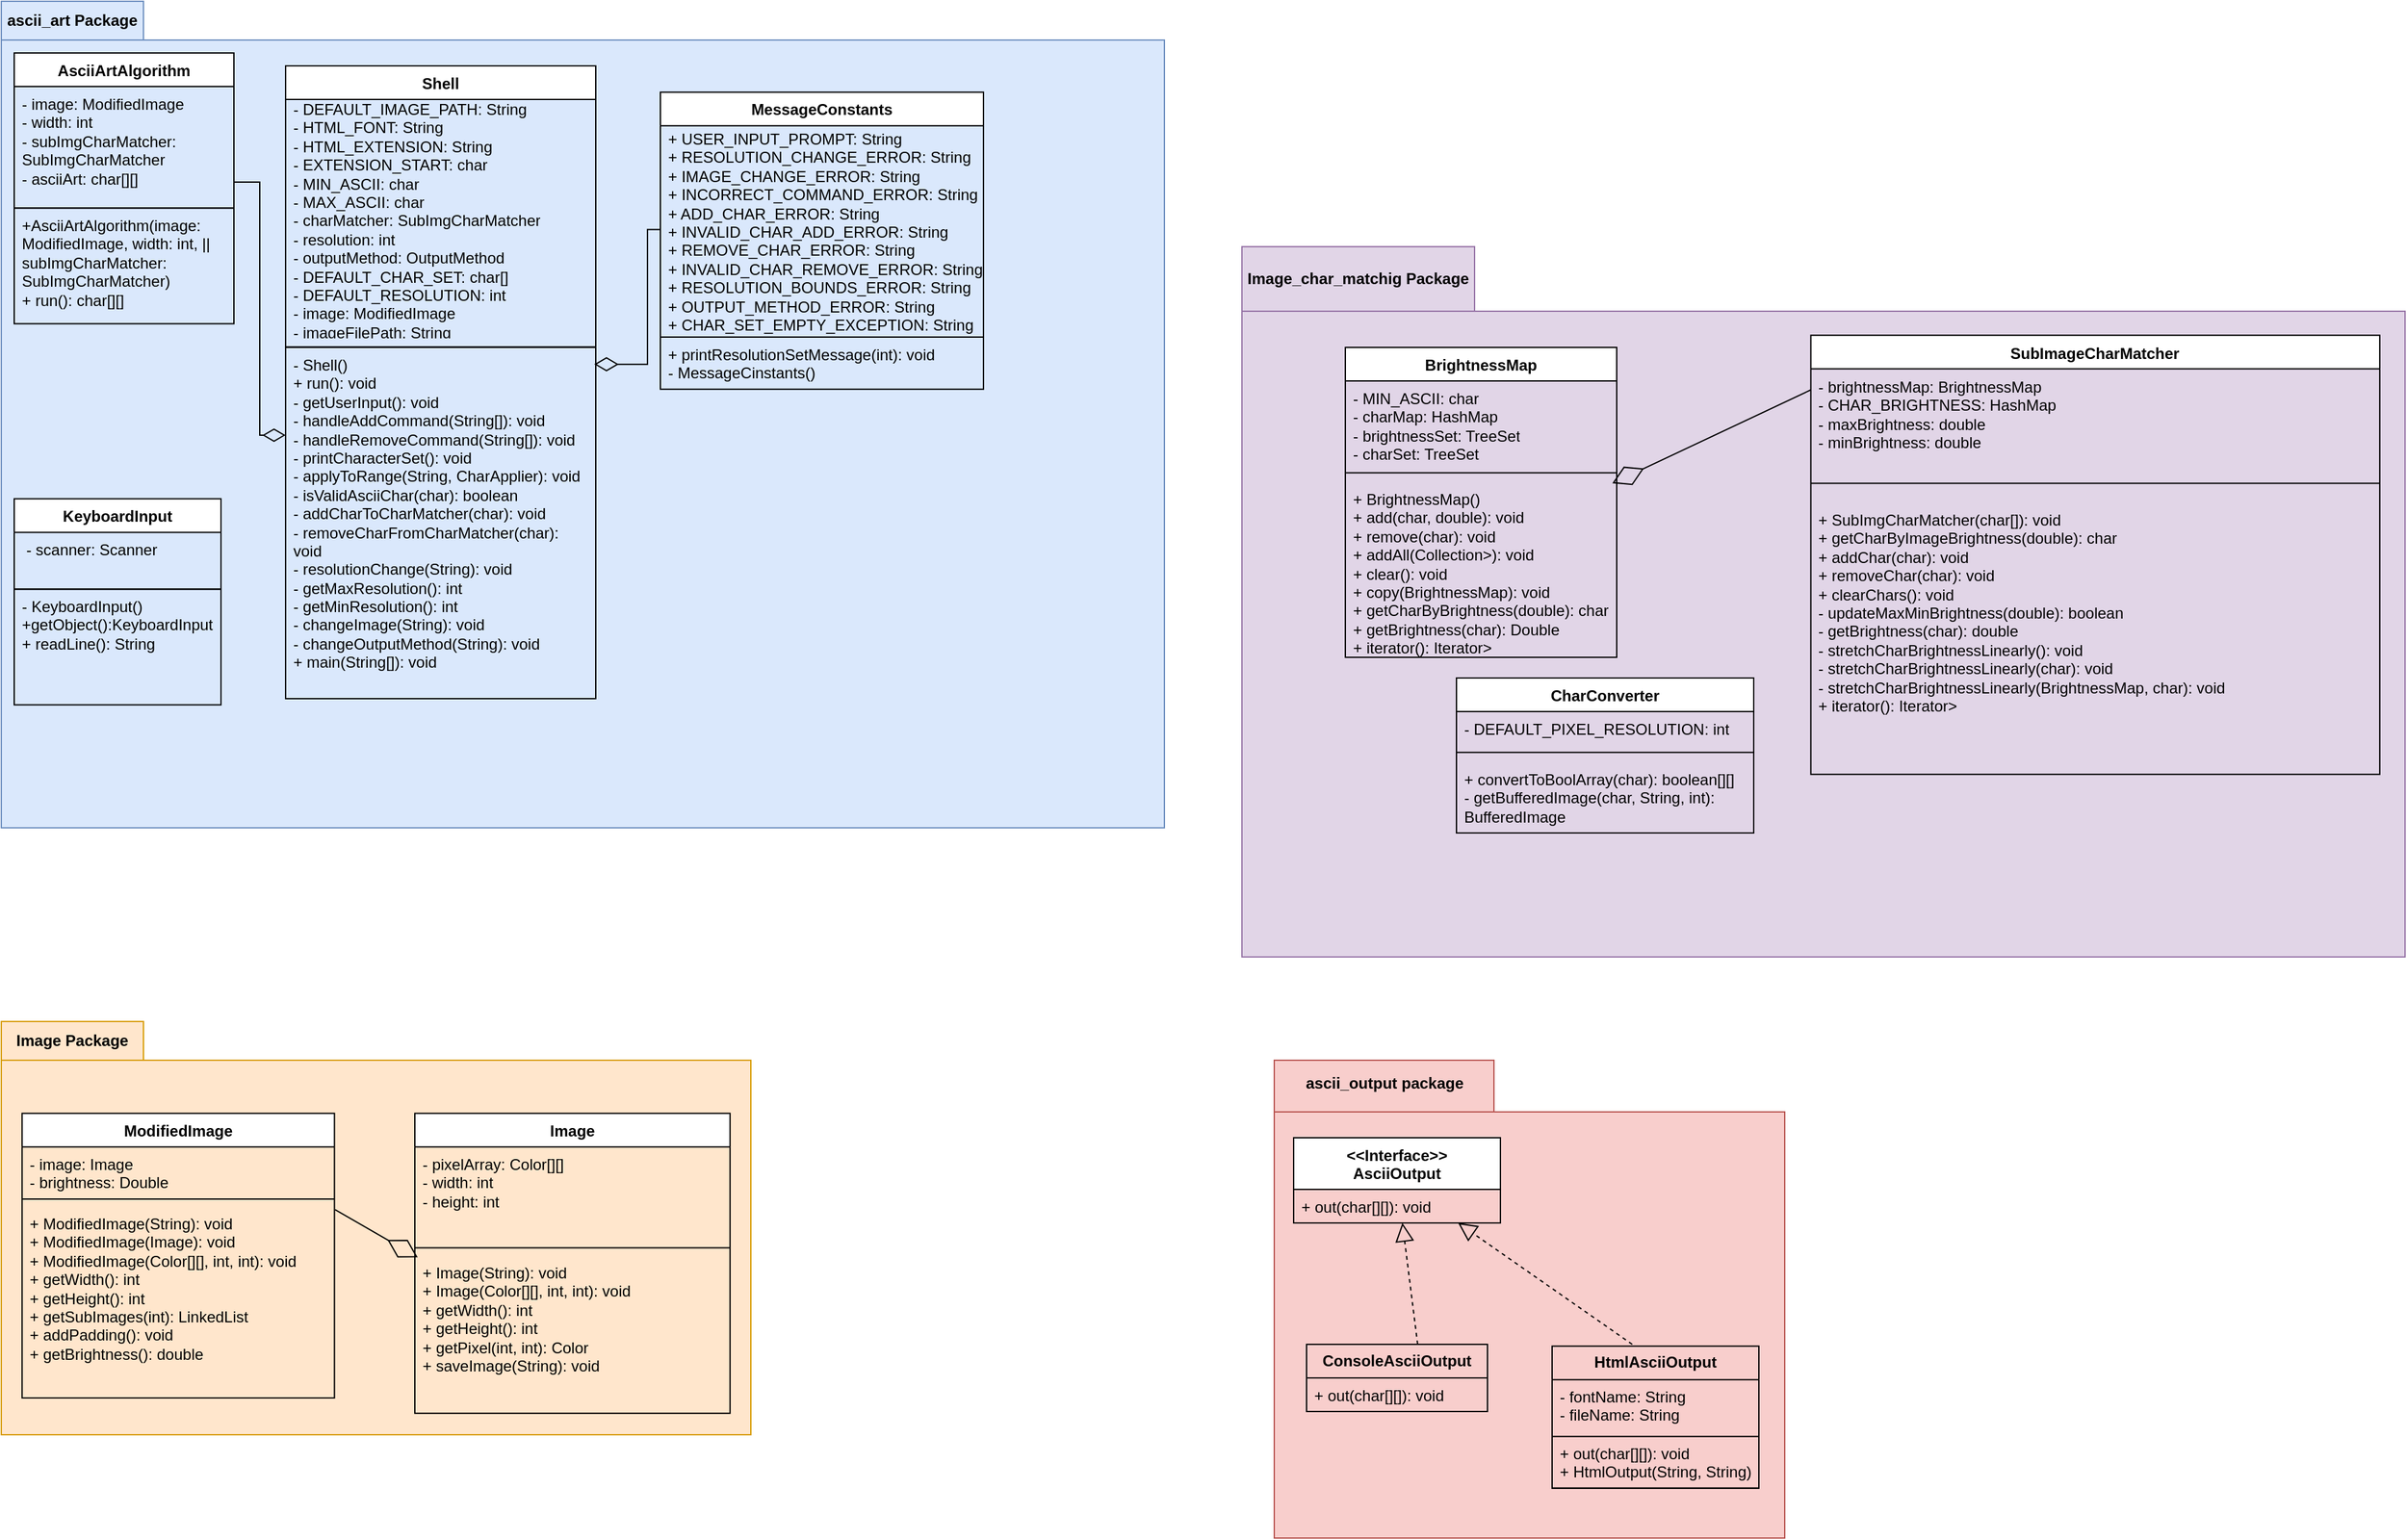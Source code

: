 <mxfile version="24.0.0" type="github">
  <diagram name="‫עמוד-1‬" id="9FOxikn_2bk7BjKEbO-x">
    <mxGraphModel dx="1615" dy="894" grid="1" gridSize="10" guides="1" tooltips="1" connect="1" arrows="1" fold="1" page="1" pageScale="1" pageWidth="827" pageHeight="1169" math="0" shadow="0">
      <root>
        <mxCell id="0" />
        <mxCell id="1" parent="0" />
        <mxCell id="Vb6RsHlkbNNhMtVp6kEj-1" value="ascii_art Package" style="shape=folder;fontStyle=1;tabWidth=110;tabHeight=30;tabPosition=left;html=1;boundedLbl=1;labelInHeader=1;container=1;collapsible=0;whiteSpace=wrap;fillColor=#dae8fc;strokeColor=#6c8ebf;" parent="1" vertex="1">
          <mxGeometry y="10" width="900" height="640" as="geometry" />
        </mxCell>
        <mxCell id="Vb6RsHlkbNNhMtVp6kEj-2" value="" style="html=1;strokeColor=none;resizeWidth=1;resizeHeight=1;fillColor=none;part=1;connectable=0;allowArrows=0;deletable=0;whiteSpace=wrap;" parent="Vb6RsHlkbNNhMtVp6kEj-1" vertex="1">
          <mxGeometry width="839.326" height="408.706" relative="1" as="geometry">
            <mxPoint y="30" as="offset" />
          </mxGeometry>
        </mxCell>
        <mxCell id="xFL0W7bVsGVKbV0ON2sQ-131" value="" style="group" parent="Vb6RsHlkbNNhMtVp6kEj-1" vertex="1" connectable="0">
          <mxGeometry x="10" y="385.2" width="160" height="159.6" as="geometry" />
        </mxCell>
        <mxCell id="xFL0W7bVsGVKbV0ON2sQ-132" value="- KeyboardInput()&lt;br&gt;+getObject():KeyboardInput&amp;nbsp; + readLine(): String&amp;nbsp; &amp;nbsp;&amp;nbsp;" style="rounded=0;whiteSpace=wrap;html=1;align=left;verticalAlign=top;spacingLeft=4;spacingRight=4;fillColor=none;gradientColor=none;" parent="xFL0W7bVsGVKbV0ON2sQ-131" vertex="1">
          <mxGeometry y="70" width="160" height="89.6" as="geometry" />
        </mxCell>
        <mxCell id="xFL0W7bVsGVKbV0ON2sQ-133" value="&lt;span style=&quot;text-align: left;&quot;&gt;KeyboardInput&lt;/span&gt;" style="swimlane;fontStyle=1;align=center;verticalAlign=top;childLayout=stackLayout;horizontal=1;startSize=26;horizontalStack=0;resizeParent=1;resizeParentMax=0;resizeLast=0;collapsible=1;marginBottom=0;whiteSpace=wrap;html=1;" parent="xFL0W7bVsGVKbV0ON2sQ-131" vertex="1">
          <mxGeometry width="160" height="70" as="geometry">
            <mxRectangle x="210" y="300" width="100" height="30" as="alternateBounds" />
          </mxGeometry>
        </mxCell>
        <mxCell id="xFL0W7bVsGVKbV0ON2sQ-134" value="&amp;nbsp;- scanner: Scanner&amp;nbsp;&amp;nbsp;" style="text;strokeColor=none;fillColor=none;align=left;verticalAlign=top;spacingLeft=4;spacingRight=4;overflow=hidden;rotatable=0;points=[[0,0.5],[1,0.5]];portConstraint=eastwest;whiteSpace=wrap;html=1;" parent="xFL0W7bVsGVKbV0ON2sQ-133" vertex="1">
          <mxGeometry y="26" width="160" height="44" as="geometry" />
        </mxCell>
        <mxCell id="xFL0W7bVsGVKbV0ON2sQ-139" value="" style="group" parent="Vb6RsHlkbNNhMtVp6kEj-1" vertex="1" connectable="0">
          <mxGeometry x="220" y="50" width="260" height="490" as="geometry" />
        </mxCell>
        <mxCell id="xFL0W7bVsGVKbV0ON2sQ-135" value="" style="group" parent="xFL0W7bVsGVKbV0ON2sQ-139" vertex="1" connectable="0">
          <mxGeometry width="240" height="380" as="geometry" />
        </mxCell>
        <mxCell id="xFL0W7bVsGVKbV0ON2sQ-136" value="Shell" style="swimlane;fontStyle=1;align=center;verticalAlign=top;childLayout=stackLayout;horizontal=1;startSize=26;horizontalStack=0;resizeParent=1;resizeParentMax=0;resizeLast=0;collapsible=1;marginBottom=0;whiteSpace=wrap;html=1;container=0;" parent="xFL0W7bVsGVKbV0ON2sQ-135" vertex="1">
          <mxGeometry width="240.0" height="217.619" as="geometry">
            <mxRectangle x="210" y="300" width="100" height="30" as="alternateBounds" />
          </mxGeometry>
        </mxCell>
        <mxCell id="xFL0W7bVsGVKbV0ON2sQ-137" value=" - DEFAULT_IMAGE_PATH: String                                   &#xa; - HTML_FONT: String                                             &#xa; - HTML_EXTENSION: String                                        &#xa; - EXTENSION_START: char                                         &#xa; - MIN_ASCII: char                                               &#xa; - MAX_ASCII: char                                               &#xa; - charMatcher: SubImgCharMatcher                                &#xa; - resolution: int                                               &#xa; - outputMethod: OutputMethod                                    &#xa; - DEFAULT_CHAR_SET: char[]                                      &#xa; - DEFAULT_RESOLUTION: int                                       &#xa; - image: ModifiedImage                                          &#xa; - imageFilePath: String                                          &#xa;                         " style="text;strokeColor=none;fillColor=none;align=left;verticalAlign=top;spacingLeft=4;spacingRight=4;overflow=hidden;rotatable=0;points=[[0,0.5],[1,0.5]];portConstraint=eastwest;whiteSpace=wrap;html=1;" parent="xFL0W7bVsGVKbV0ON2sQ-139" vertex="1">
          <mxGeometry y="20" width="260" height="188.45" as="geometry" />
        </mxCell>
        <mxCell id="xFL0W7bVsGVKbV0ON2sQ-138" value="- Shell()                                                      &lt;br&gt; + run(): void                                                  &lt;br&gt; - getUserInput(): void                                          &lt;br&gt; - handleAddCommand(String[]): void                              &lt;br&gt; - handleRemoveCommand(String[]): void                           &lt;br&gt; - printCharacterSet(): void                                    &lt;br&gt; - applyToRange(String, CharApplier): void&lt;br&gt; - isValidAsciiChar(char): boolean                               &lt;br&gt; - addCharToCharMatcher(char): void                              &lt;br&gt; - removeCharFromCharMatcher(char): void                         &lt;br&gt; - resolutionChange(String): void                                &lt;br&gt; - getMaxResolution(): int                                       &lt;br&gt; - getMinResolution(): int                                       &lt;br&gt; - changeImage(String): void                                     &lt;br&gt; - changeOutputMethod(String): void &lt;br&gt; + main(String[]): void  " style="rounded=0;whiteSpace=wrap;html=1;align=left;verticalAlign=top;spacingLeft=4;spacingRight=4;fillColor=none;gradientColor=none;container=0;" parent="xFL0W7bVsGVKbV0ON2sQ-139" vertex="1">
          <mxGeometry y="218" width="240" height="272" as="geometry" />
        </mxCell>
        <mxCell id="xFL0W7bVsGVKbV0ON2sQ-141" value="" style="group" parent="Vb6RsHlkbNNhMtVp6kEj-1" vertex="1" connectable="0">
          <mxGeometry x="510" y="70.38" width="300" height="230" as="geometry" />
        </mxCell>
        <mxCell id="xFL0W7bVsGVKbV0ON2sQ-126" value=" + printResolutionSetMessage(int): void                         &lt;br&gt;- MessageCinstants()" style="rounded=0;whiteSpace=wrap;html=1;align=left;verticalAlign=top;spacingLeft=4;spacingRight=4;fillColor=none;gradientColor=none;" parent="xFL0W7bVsGVKbV0ON2sQ-141" vertex="1">
          <mxGeometry y="189.62" width="250" height="40.38" as="geometry" />
        </mxCell>
        <mxCell id="xFL0W7bVsGVKbV0ON2sQ-140" value="" style="group" parent="xFL0W7bVsGVKbV0ON2sQ-141" vertex="1" connectable="0">
          <mxGeometry width="300" height="211.07" as="geometry" />
        </mxCell>
        <mxCell id="xFL0W7bVsGVKbV0ON2sQ-124" value="MessageConstants" style="swimlane;fontStyle=1;align=center;verticalAlign=top;childLayout=stackLayout;horizontal=1;startSize=26;horizontalStack=0;resizeParent=1;resizeParentMax=0;resizeLast=0;collapsible=1;marginBottom=0;whiteSpace=wrap;html=1;container=0;" parent="xFL0W7bVsGVKbV0ON2sQ-140" vertex="1">
          <mxGeometry width="250" height="189.62" as="geometry">
            <mxRectangle x="210" y="300" width="100" height="30" as="alternateBounds" />
          </mxGeometry>
        </mxCell>
        <mxCell id="xFL0W7bVsGVKbV0ON2sQ-125" value=" + USER_INPUT_PROMPT: String                                    &#xa; + RESOLUTION_CHANGE_ERROR: String                              &#xa; + IMAGE_CHANGE_ERROR: String                                   &#xa; + INCORRECT_COMMAND_ERROR: String                              &#xa; + ADD_CHAR_ERROR: String                                       &#xa; + INVALID_CHAR_ADD_ERROR: String                               &#xa; + REMOVE_CHAR_ERROR: String                                    &#xa; + INVALID_CHAR_REMOVE_ERROR: String                            &#xa; + RESOLUTION_BOUNDS_ERROR: String                              &#xa; + OUTPUT_METHOD_ERROR: String                                  &#xa; + CHAR_SET_EMPTY_EXCEPTION: String &#xa;                         " style="text;strokeColor=none;fillColor=none;align=left;verticalAlign=top;spacingLeft=4;spacingRight=4;overflow=hidden;rotatable=0;points=[[0,0.5],[1,0.5]];portConstraint=eastwest;whiteSpace=wrap;html=1;" parent="xFL0W7bVsGVKbV0ON2sQ-140" vertex="1">
          <mxGeometry y="22.62" width="300" height="167.38" as="geometry" />
        </mxCell>
        <mxCell id="IPb3zjva4fTOaODKoA8U-1" style="edgeStyle=orthogonalEdgeStyle;rounded=0;orthogonalLoop=1;jettySize=auto;html=1;exitX=0;exitY=0.5;exitDx=0;exitDy=0;entryX=0.995;entryY=0.048;entryDx=0;entryDy=0;entryPerimeter=0;endArrow=diamondThin;endFill=0;endSize=16;" edge="1" parent="Vb6RsHlkbNNhMtVp6kEj-1" source="xFL0W7bVsGVKbV0ON2sQ-125" target="xFL0W7bVsGVKbV0ON2sQ-138">
          <mxGeometry relative="1" as="geometry">
            <Array as="points">
              <mxPoint x="500" y="177" />
              <mxPoint x="500" y="281" />
            </Array>
          </mxGeometry>
        </mxCell>
        <mxCell id="xFL0W7bVsGVKbV0ON2sQ-22" value="Image Package" style="shape=folder;fontStyle=1;tabWidth=110;tabHeight=30;tabPosition=left;html=1;boundedLbl=1;labelInHeader=1;container=1;collapsible=0;whiteSpace=wrap;fillColor=#ffe6cc;strokeColor=#d79b00;" parent="1" vertex="1">
          <mxGeometry y="800" width="580" height="320" as="geometry" />
        </mxCell>
        <mxCell id="xFL0W7bVsGVKbV0ON2sQ-23" value="" style="html=1;strokeColor=none;resizeWidth=1;resizeHeight=1;fillColor=none;part=1;connectable=0;allowArrows=0;deletable=0;whiteSpace=wrap;" parent="xFL0W7bVsGVKbV0ON2sQ-22" vertex="1">
          <mxGeometry width="561.875" height="207.407" relative="1" as="geometry">
            <mxPoint y="30" as="offset" />
          </mxGeometry>
        </mxCell>
        <mxCell id="xFL0W7bVsGVKbV0ON2sQ-24" value="ModifiedImage" style="swimlane;fontStyle=1;align=center;verticalAlign=top;childLayout=stackLayout;horizontal=1;startSize=26;horizontalStack=0;resizeParent=1;resizeParentMax=0;resizeLast=0;collapsible=1;marginBottom=0;whiteSpace=wrap;html=1;" parent="xFL0W7bVsGVKbV0ON2sQ-22" vertex="1">
          <mxGeometry x="16.116" y="71.111" width="241.674" height="220.366" as="geometry">
            <mxRectangle x="210" y="300" width="100" height="30" as="alternateBounds" />
          </mxGeometry>
        </mxCell>
        <mxCell id="xFL0W7bVsGVKbV0ON2sQ-25" value="- image: Image                                                        &#xa; - brightness: Double  " style="text;strokeColor=none;fillColor=none;align=left;verticalAlign=top;spacingLeft=4;spacingRight=4;overflow=hidden;rotatable=0;points=[[0,0.5],[1,0.5]];portConstraint=eastwest;whiteSpace=wrap;html=1;" parent="xFL0W7bVsGVKbV0ON2sQ-24" vertex="1">
          <mxGeometry y="26" width="241.674" height="35.017" as="geometry" />
        </mxCell>
        <mxCell id="xFL0W7bVsGVKbV0ON2sQ-26" value="" style="line;strokeWidth=1;fillColor=none;align=left;verticalAlign=middle;spacingTop=-1;spacingLeft=3;spacingRight=3;rotatable=0;labelPosition=right;points=[];portConstraint=eastwest;strokeColor=inherit;" parent="xFL0W7bVsGVKbV0ON2sQ-24" vertex="1">
          <mxGeometry y="61.017" width="241.674" height="10.774" as="geometry" />
        </mxCell>
        <mxCell id="xFL0W7bVsGVKbV0ON2sQ-27" value="+ ModifiedImage(String): void                                         &#xa; + ModifiedImage(Image): void                                          &#xa; + ModifiedImage(Color[][], int, int): void                             &#xa; + getWidth(): int                                                     &#xa; + getHeight(): int                                                    &#xa; + getSubImages(int): LinkedList&lt;ModifiedImage&gt;                         &#xa; + addPadding(): void                                                   &#xa; + getBrightness(): double      " style="text;strokeColor=none;fillColor=none;align=left;verticalAlign=top;spacingLeft=4;spacingRight=4;overflow=hidden;rotatable=0;points=[[0,0.5],[1,0.5]];portConstraint=eastwest;whiteSpace=wrap;html=1;" parent="xFL0W7bVsGVKbV0ON2sQ-24" vertex="1">
          <mxGeometry y="71.791" width="241.674" height="148.575" as="geometry" />
        </mxCell>
        <mxCell id="xFL0W7bVsGVKbV0ON2sQ-28" value="Image" style="swimlane;fontStyle=1;align=center;verticalAlign=top;childLayout=stackLayout;horizontal=1;startSize=26;horizontalStack=0;resizeParent=1;resizeParentMax=0;resizeLast=0;collapsible=1;marginBottom=0;whiteSpace=wrap;html=1;" parent="xFL0W7bVsGVKbV0ON2sQ-22" vertex="1">
          <mxGeometry x="320" y="71.11" width="243.89" height="232.228" as="geometry" />
        </mxCell>
        <mxCell id="xFL0W7bVsGVKbV0ON2sQ-29" value="- pixelArray: Color[][]&lt;br&gt;- width: int&lt;br&gt;- height: int" style="text;strokeColor=none;fillColor=none;align=left;verticalAlign=top;spacingLeft=4;spacingRight=4;overflow=hidden;rotatable=0;points=[[0,0.5],[1,0.5]];portConstraint=eastwest;whiteSpace=wrap;html=1;" parent="xFL0W7bVsGVKbV0ON2sQ-28" vertex="1">
          <mxGeometry y="26" width="243.89" height="72.727" as="geometry" />
        </mxCell>
        <mxCell id="xFL0W7bVsGVKbV0ON2sQ-30" value="" style="line;strokeWidth=1;fillColor=none;align=left;verticalAlign=middle;spacingTop=-1;spacingLeft=3;spacingRight=3;rotatable=0;labelPosition=right;points=[];portConstraint=eastwest;strokeColor=inherit;" parent="xFL0W7bVsGVKbV0ON2sQ-28" vertex="1">
          <mxGeometry y="98.727" width="243.89" height="10.774" as="geometry" />
        </mxCell>
        <mxCell id="xFL0W7bVsGVKbV0ON2sQ-31" value="+ Image(String): void                                                 &#xa; + Image(Color[][], int, int): void                                    &#xa; + getWidth(): int                                                     &#xa; + getHeight(): int                                                    &#xa; + getPixel(int, int): Color                                          &#xa; + saveImage(String): void      " style="text;strokeColor=none;fillColor=none;align=left;verticalAlign=top;spacingLeft=4;spacingRight=4;overflow=hidden;rotatable=0;points=[[0,0.5],[1,0.5]];portConstraint=eastwest;whiteSpace=wrap;html=1;" parent="xFL0W7bVsGVKbV0ON2sQ-28" vertex="1">
          <mxGeometry y="109.502" width="243.89" height="122.726" as="geometry" />
        </mxCell>
        <mxCell id="F8fBrZpSHnKWf6rNtkaV-7" value="" style="endArrow=diamondThin;endFill=0;endSize=24;html=1;rounded=0;exitX=1.002;exitY=0.019;exitDx=0;exitDy=0;exitPerimeter=0;entryX=0.009;entryY=0.016;entryDx=0;entryDy=0;entryPerimeter=0;" parent="xFL0W7bVsGVKbV0ON2sQ-22" source="xFL0W7bVsGVKbV0ON2sQ-27" target="xFL0W7bVsGVKbV0ON2sQ-31" edge="1">
          <mxGeometry width="160" relative="1" as="geometry">
            <mxPoint x="170" y="50" as="sourcePoint" />
            <mxPoint x="330" y="50" as="targetPoint" />
          </mxGeometry>
        </mxCell>
        <mxCell id="xFL0W7bVsGVKbV0ON2sQ-42" value="Image_char_matchig Package" style="shape=folder;fontStyle=1;tabWidth=180;tabHeight=50;tabPosition=left;html=1;boundedLbl=1;labelInHeader=1;container=1;collapsible=0;whiteSpace=wrap;fillColor=#e1d5e7;strokeColor=#9673a6;" parent="1" vertex="1">
          <mxGeometry x="960" y="200" width="900" height="550" as="geometry" />
        </mxCell>
        <mxCell id="xFL0W7bVsGVKbV0ON2sQ-43" value="" style="html=1;strokeColor=none;resizeWidth=1;resizeHeight=1;fillColor=none;part=1;connectable=0;allowArrows=0;deletable=0;whiteSpace=wrap;" parent="xFL0W7bVsGVKbV0ON2sQ-42" vertex="1">
          <mxGeometry width="734.604" height="233.575" relative="1" as="geometry">
            <mxPoint y="30" as="offset" />
          </mxGeometry>
        </mxCell>
        <mxCell id="xFL0W7bVsGVKbV0ON2sQ-48" value="SubImageCharMatcher" style="swimlane;fontStyle=1;align=center;verticalAlign=top;childLayout=stackLayout;horizontal=1;startSize=26;horizontalStack=0;resizeParent=1;resizeParentMax=0;resizeLast=0;collapsible=1;marginBottom=0;whiteSpace=wrap;html=1;" parent="xFL0W7bVsGVKbV0ON2sQ-42" vertex="1">
          <mxGeometry x="440.217" y="68.643" width="440.22" height="340" as="geometry" />
        </mxCell>
        <mxCell id="xFL0W7bVsGVKbV0ON2sQ-49" value=" - brightnessMap: BrightnessMap                                    &#xa; - CHAR_BRIGHTNESS: HashMap&lt;Character, Double&gt;                     &#xa; - maxBrightness: double                                           &#xa; - minBrightness: double  " style="text;strokeColor=none;fillColor=none;align=left;verticalAlign=top;spacingLeft=4;spacingRight=4;overflow=hidden;rotatable=0;points=[[0,0.5],[1,0.5]];portConstraint=eastwest;whiteSpace=wrap;html=1;" parent="xFL0W7bVsGVKbV0ON2sQ-48" vertex="1">
          <mxGeometry y="26" width="440.22" height="74" as="geometry" />
        </mxCell>
        <mxCell id="xFL0W7bVsGVKbV0ON2sQ-50" value="" style="line;strokeWidth=1;fillColor=none;align=left;verticalAlign=middle;spacingTop=-1;spacingLeft=3;spacingRight=3;rotatable=0;labelPosition=right;points=[];portConstraint=eastwest;strokeColor=inherit;" parent="xFL0W7bVsGVKbV0ON2sQ-48" vertex="1">
          <mxGeometry y="100" width="440.22" height="29.09" as="geometry" />
        </mxCell>
        <mxCell id="xFL0W7bVsGVKbV0ON2sQ-51" value=" + SubImgCharMatcher(char[]): void&amp;nbsp;&lt;div&gt;+ getCharByImageBrightness(double): char&amp;nbsp;&lt;/div&gt;&lt;div&gt;+ addChar(char): void&amp;nbsp;&lt;/div&gt;&lt;div&gt;+ removeChar(char): void&amp;nbsp;&lt;/div&gt;&lt;div&gt;+ clearChars(): void&amp;nbsp;&lt;/div&gt;&lt;div&gt;- updateMaxMinBrightness(double): boolean&amp;nbsp;&lt;/div&gt;&lt;div&gt;- getBrightness(char): double&amp;nbsp;&lt;/div&gt;&lt;div&gt;- stretchCharBrightnessLinearly(): void&amp;nbsp;&lt;/div&gt;&lt;div&gt;- stretchCharBrightnessLinearly(char): void&lt;/div&gt;&lt;div&gt;- stretchCharBrightnessLinearly(BrightnessMap, char): void&amp;nbsp;&lt;/div&gt;&lt;div&gt;+ iterator(): Iterator&amp;gt; &lt;/div&gt;" style="text;strokeColor=none;fillColor=none;align=left;verticalAlign=top;spacingLeft=4;spacingRight=4;overflow=hidden;rotatable=0;points=[[0,0.5],[1,0.5]];portConstraint=eastwest;whiteSpace=wrap;html=1;" parent="xFL0W7bVsGVKbV0ON2sQ-48" vertex="1">
          <mxGeometry y="129.09" width="440.22" height="210.91" as="geometry" />
        </mxCell>
        <mxCell id="xFL0W7bVsGVKbV0ON2sQ-90" value="CharConverter" style="swimlane;fontStyle=1;align=center;verticalAlign=top;childLayout=stackLayout;horizontal=1;startSize=26;horizontalStack=0;resizeParent=1;resizeParentMax=0;resizeLast=0;collapsible=1;marginBottom=0;whiteSpace=wrap;html=1;" parent="xFL0W7bVsGVKbV0ON2sQ-42" vertex="1">
          <mxGeometry x="166" y="334.0" width="230" height="119.998" as="geometry" />
        </mxCell>
        <mxCell id="xFL0W7bVsGVKbV0ON2sQ-91" value=" - DEFAULT_PIXEL_RESOLUTION: int                                     &#xa;&#xa;" style="text;strokeColor=none;fillColor=none;align=left;verticalAlign=top;spacingLeft=4;spacingRight=4;overflow=hidden;rotatable=0;points=[[0,0.5],[1,0.5]];portConstraint=eastwest;whiteSpace=wrap;html=1;" parent="xFL0W7bVsGVKbV0ON2sQ-90" vertex="1">
          <mxGeometry y="26" width="230" height="24.444" as="geometry" />
        </mxCell>
        <mxCell id="xFL0W7bVsGVKbV0ON2sQ-92" value="" style="line;strokeWidth=1;fillColor=none;align=left;verticalAlign=middle;spacingTop=-1;spacingLeft=3;spacingRight=3;rotatable=0;labelPosition=right;points=[];portConstraint=eastwest;strokeColor=inherit;" parent="xFL0W7bVsGVKbV0ON2sQ-90" vertex="1">
          <mxGeometry y="50.444" width="230" height="14.403" as="geometry" />
        </mxCell>
        <mxCell id="xFL0W7bVsGVKbV0ON2sQ-93" value=" + convertToBoolArray(char): boolean[][]                             &lt;br&gt;- getBufferedImage(char, String, int): BufferedImage" style="text;strokeColor=none;fillColor=none;align=left;verticalAlign=top;spacingLeft=4;spacingRight=4;overflow=hidden;rotatable=0;points=[[0,0.5],[1,0.5]];portConstraint=eastwest;whiteSpace=wrap;html=1;" parent="xFL0W7bVsGVKbV0ON2sQ-90" vertex="1">
          <mxGeometry y="64.848" width="230" height="55.15" as="geometry" />
        </mxCell>
        <mxCell id="F8fBrZpSHnKWf6rNtkaV-5" value="" style="endArrow=diamondThin;endFill=0;endSize=24;html=1;rounded=0;entryX=0.984;entryY=0.008;entryDx=0;entryDy=0;entryPerimeter=0;" parent="xFL0W7bVsGVKbV0ON2sQ-42" target="xFL0W7bVsGVKbV0ON2sQ-88" edge="1">
          <mxGeometry width="160" relative="1" as="geometry">
            <mxPoint x="440.22" y="110.88" as="sourcePoint" />
            <mxPoint x="203.06" y="60.0" as="targetPoint" />
          </mxGeometry>
        </mxCell>
        <mxCell id="xFL0W7bVsGVKbV0ON2sQ-85" value="BrightnessMap" style="swimlane;fontStyle=1;align=center;verticalAlign=top;childLayout=stackLayout;horizontal=1;startSize=26;horizontalStack=0;resizeParent=1;resizeParentMax=0;resizeLast=0;collapsible=1;marginBottom=0;whiteSpace=wrap;html=1;" parent="1" vertex="1">
          <mxGeometry x="1040" y="278" width="210" height="240.001" as="geometry" />
        </mxCell>
        <mxCell id="xFL0W7bVsGVKbV0ON2sQ-86" value=" - MIN_ASCII: char&lt;br&gt;- charMap: HashMap&lt;br&gt;- brightnessSet: TreeSet&lt;br&gt;- charSet: TreeSet" style="text;strokeColor=none;fillColor=none;align=left;verticalAlign=top;spacingLeft=4;spacingRight=4;overflow=hidden;rotatable=0;points=[[0,0.5],[1,0.5]];portConstraint=eastwest;whiteSpace=wrap;html=1;" parent="xFL0W7bVsGVKbV0ON2sQ-85" vertex="1">
          <mxGeometry y="26" width="210" height="64" as="geometry" />
        </mxCell>
        <mxCell id="xFL0W7bVsGVKbV0ON2sQ-87" value="" style="line;strokeWidth=1;fillColor=none;align=left;verticalAlign=middle;spacingTop=-1;spacingLeft=3;spacingRight=3;rotatable=0;labelPosition=right;points=[];portConstraint=eastwest;strokeColor=inherit;" parent="xFL0W7bVsGVKbV0ON2sQ-85" vertex="1">
          <mxGeometry y="90" width="210" height="14.141" as="geometry" />
        </mxCell>
        <mxCell id="xFL0W7bVsGVKbV0ON2sQ-88" value="+ BrightnessMap()&lt;br&gt;+ add(char, double): void                                       &lt;br&gt; + remove(char): void                                            &lt;br&gt; + addAll(Collection&amp;gt;): void&lt;br&gt; + clear(): void                                                 &lt;br&gt; + copy(BrightnessMap): void                                      &lt;br&gt; + getCharByBrightness(double): char                             &lt;br&gt; + getBrightness(char): Double                                   &lt;br&gt; + iterator(): Iterator&amp;gt;" style="text;strokeColor=none;fillColor=none;align=left;verticalAlign=top;spacingLeft=4;spacingRight=4;overflow=hidden;rotatable=0;points=[[0,0.5],[1,0.5]];portConstraint=eastwest;whiteSpace=wrap;html=1;" parent="xFL0W7bVsGVKbV0ON2sQ-85" vertex="1">
          <mxGeometry y="104.141" width="210" height="135.86" as="geometry" />
        </mxCell>
        <mxCell id="xFL0W7bVsGVKbV0ON2sQ-127" value="" style="group" parent="1" vertex="1" connectable="0">
          <mxGeometry x="10" y="50" width="170" height="209.68" as="geometry" />
        </mxCell>
        <mxCell id="xFL0W7bVsGVKbV0ON2sQ-128" value="AsciiArtAlgorithm" style="swimlane;fontStyle=1;align=center;verticalAlign=top;childLayout=stackLayout;horizontal=1;startSize=26;horizontalStack=0;resizeParent=1;resizeParentMax=0;resizeLast=0;collapsible=1;marginBottom=0;whiteSpace=wrap;html=1;container=0;" parent="xFL0W7bVsGVKbV0ON2sQ-127" vertex="1">
          <mxGeometry width="170" height="120.08" as="geometry">
            <mxRectangle x="210" y="300" width="100" height="30" as="alternateBounds" />
          </mxGeometry>
        </mxCell>
        <mxCell id="xFL0W7bVsGVKbV0ON2sQ-129" value="+AsciiArtAlgorithm(image: ModifiedImage, width: int,      ||                      subImgCharMatcher: SubImgCharMatcher)&lt;br&gt;+ run(): char[][] " style="rounded=0;whiteSpace=wrap;html=1;align=left;verticalAlign=top;spacingLeft=4;spacingRight=4;fillColor=none;gradientColor=none;container=0;" parent="xFL0W7bVsGVKbV0ON2sQ-127" vertex="1">
          <mxGeometry y="120.08" width="170" height="89.6" as="geometry" />
        </mxCell>
        <mxCell id="xFL0W7bVsGVKbV0ON2sQ-130" value="- image: ModifiedImage&lt;br&gt;- width: int&amp;nbsp;&lt;br&gt;- subImgCharMatcher: SubImgCharMatcher&amp;nbsp;&lt;div&gt;- asciiArt: char[][]&lt;/div&gt;" style="text;strokeColor=none;fillColor=none;align=left;verticalAlign=top;spacingLeft=4;spacingRight=4;overflow=hidden;rotatable=0;points=[[0,0.5],[1,0.5]];portConstraint=eastwest;whiteSpace=wrap;html=1;" parent="xFL0W7bVsGVKbV0ON2sQ-127" vertex="1">
          <mxGeometry y="26" width="170" height="94.08" as="geometry" />
        </mxCell>
        <mxCell id="F8fBrZpSHnKWf6rNtkaV-8" value="" style="shape=folder;fontStyle=1;spacingTop=10;tabWidth=170;tabHeight=40;tabPosition=left;html=1;whiteSpace=wrap;fillColor=#f8cecc;strokeColor=#b85450;" parent="1" vertex="1">
          <mxGeometry x="985" y="830" width="395" height="370" as="geometry" />
        </mxCell>
        <mxCell id="F8fBrZpSHnKWf6rNtkaV-10" value="ascii_output package" style="text;align=center;fontStyle=1;verticalAlign=middle;spacingLeft=3;spacingRight=3;strokeColor=none;rotatable=1;points=[[0,0.5],[1,0.5]];portConstraint=eastwest;html=1;movable=1;resizable=1;deletable=1;editable=1;locked=0;connectable=1;" parent="1" vertex="1">
          <mxGeometry x="990" y="830" width="160" height="36" as="geometry" />
        </mxCell>
        <mxCell id="F8fBrZpSHnKWf6rNtkaV-19" value="&amp;lt;&amp;lt;Interface&amp;gt;&amp;gt;&lt;br&gt;AsciiOutput" style="swimlane;fontStyle=1;align=center;verticalAlign=top;childLayout=stackLayout;horizontal=1;startSize=40;horizontalStack=0;resizeParent=1;resizeParentMax=0;resizeLast=0;collapsible=1;marginBottom=0;whiteSpace=wrap;html=1;" parent="1" vertex="1">
          <mxGeometry x="1000" y="890" width="160" height="66" as="geometry" />
        </mxCell>
        <mxCell id="F8fBrZpSHnKWf6rNtkaV-22" value="+ out(char[][]): void" style="text;strokeColor=none;fillColor=none;align=left;verticalAlign=top;spacingLeft=4;spacingRight=4;overflow=hidden;rotatable=0;points=[[0,0.5],[1,0.5]];portConstraint=eastwest;whiteSpace=wrap;html=1;" parent="F8fBrZpSHnKWf6rNtkaV-19" vertex="1">
          <mxGeometry y="40" width="160" height="26" as="geometry" />
        </mxCell>
        <mxCell id="F8fBrZpSHnKWf6rNtkaV-23" value="&lt;b&gt;ConsoleAsciiOutput&lt;/b&gt;" style="swimlane;fontStyle=0;childLayout=stackLayout;horizontal=1;startSize=26;fillColor=none;horizontalStack=0;resizeParent=1;resizeParentMax=0;resizeLast=0;collapsible=1;marginBottom=0;whiteSpace=wrap;html=1;" parent="1" vertex="1">
          <mxGeometry x="1010" y="1050" width="140" height="52" as="geometry" />
        </mxCell>
        <mxCell id="F8fBrZpSHnKWf6rNtkaV-24" value="+ out(char[][]): void" style="text;strokeColor=none;fillColor=none;align=left;verticalAlign=top;spacingLeft=4;spacingRight=4;overflow=hidden;rotatable=0;points=[[0,0.5],[1,0.5]];portConstraint=eastwest;whiteSpace=wrap;html=1;" parent="F8fBrZpSHnKWf6rNtkaV-23" vertex="1">
          <mxGeometry y="26" width="140" height="26" as="geometry" />
        </mxCell>
        <mxCell id="F8fBrZpSHnKWf6rNtkaV-27" value="" style="endArrow=block;dashed=1;endFill=0;endSize=12;html=1;rounded=0;exitX=0.614;exitY=0;exitDx=0;exitDy=0;exitPerimeter=0;" parent="1" source="F8fBrZpSHnKWf6rNtkaV-23" target="F8fBrZpSHnKWf6rNtkaV-19" edge="1">
          <mxGeometry width="160" relative="1" as="geometry">
            <mxPoint x="1480" y="1188" as="sourcePoint" />
            <mxPoint x="1260" y="1000" as="targetPoint" />
          </mxGeometry>
        </mxCell>
        <mxCell id="F8fBrZpSHnKWf6rNtkaV-28" value="&lt;b&gt;HtmlAsciiOutput&lt;/b&gt;" style="swimlane;fontStyle=0;childLayout=stackLayout;horizontal=1;startSize=26;fillColor=none;horizontalStack=0;resizeParent=1;resizeParentMax=0;resizeLast=0;collapsible=1;marginBottom=0;whiteSpace=wrap;html=1;" parent="1" vertex="1">
          <mxGeometry x="1200" y="1051.34" width="160" height="110" as="geometry" />
        </mxCell>
        <mxCell id="F8fBrZpSHnKWf6rNtkaV-29" value="- fontName: String&lt;br&gt;- fileName: String" style="text;strokeColor=none;fillColor=none;align=left;verticalAlign=top;spacingLeft=4;spacingRight=4;overflow=hidden;rotatable=0;points=[[0,0.5],[1,0.5]];portConstraint=eastwest;whiteSpace=wrap;html=1;" parent="F8fBrZpSHnKWf6rNtkaV-28" vertex="1">
          <mxGeometry y="26" width="160" height="44" as="geometry" />
        </mxCell>
        <mxCell id="F8fBrZpSHnKWf6rNtkaV-31" value="+ out(char[][]): void&lt;br&gt;+ HtmlOutput(String, String)" style="text;strokeColor=default;fillColor=none;align=left;verticalAlign=top;spacingLeft=4;spacingRight=4;overflow=hidden;rotatable=0;points=[[0,0.5],[1,0.5]];portConstraint=eastwest;whiteSpace=wrap;html=1;" parent="F8fBrZpSHnKWf6rNtkaV-28" vertex="1">
          <mxGeometry y="70" width="160" height="40" as="geometry" />
        </mxCell>
        <mxCell id="F8fBrZpSHnKWf6rNtkaV-30" value="" style="endArrow=block;dashed=1;endFill=0;endSize=12;html=1;rounded=0;exitX=0.614;exitY=0;exitDx=0;exitDy=0;exitPerimeter=0;" parent="1" target="F8fBrZpSHnKWf6rNtkaV-19" edge="1">
          <mxGeometry width="160" relative="1" as="geometry">
            <mxPoint x="1262" y="1050" as="sourcePoint" />
            <mxPoint x="1250" y="956" as="targetPoint" />
          </mxGeometry>
        </mxCell>
        <mxCell id="IPb3zjva4fTOaODKoA8U-3" style="edgeStyle=orthogonalEdgeStyle;rounded=0;orthogonalLoop=1;jettySize=auto;html=1;exitX=1;exitY=0;exitDx=0;exitDy=0;entryX=0;entryY=0.25;entryDx=0;entryDy=0;endArrow=diamondThin;endFill=0;endSize=15;" edge="1" parent="1" source="xFL0W7bVsGVKbV0ON2sQ-129" target="xFL0W7bVsGVKbV0ON2sQ-138">
          <mxGeometry relative="1" as="geometry">
            <Array as="points">
              <mxPoint x="180" y="150" />
              <mxPoint x="200" y="150" />
              <mxPoint x="200" y="346" />
            </Array>
          </mxGeometry>
        </mxCell>
      </root>
    </mxGraphModel>
  </diagram>
</mxfile>
